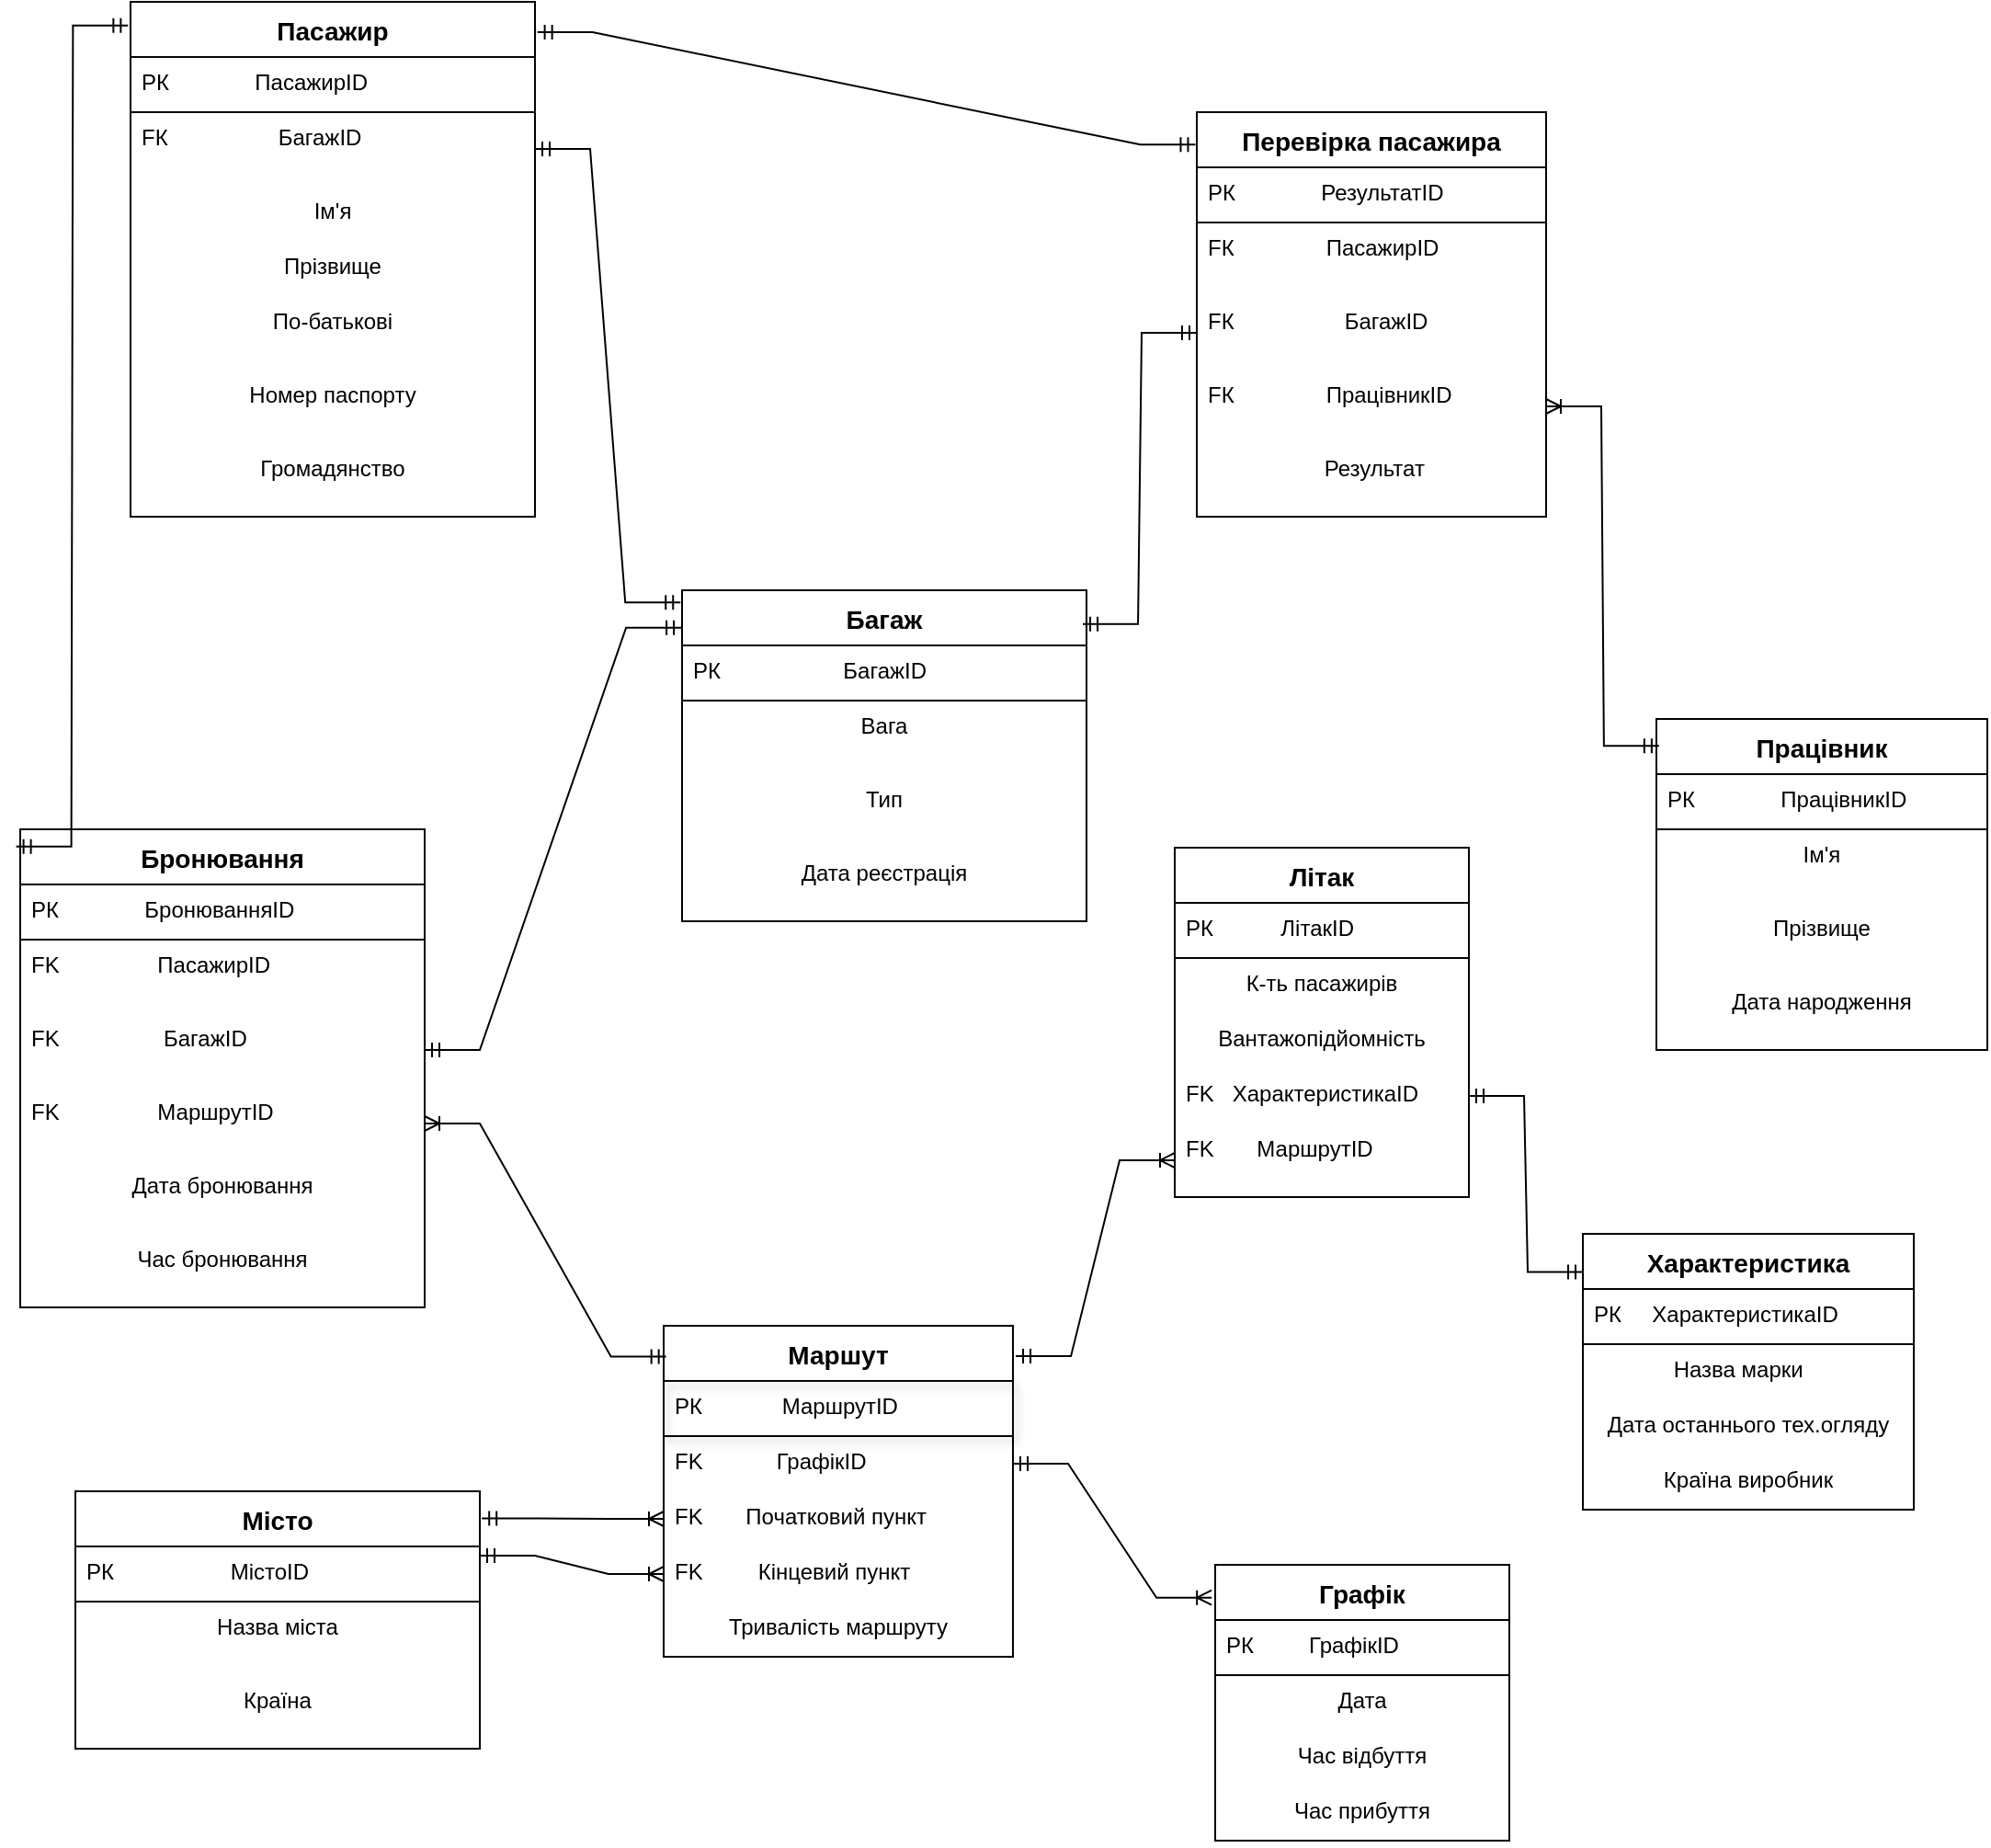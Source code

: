 <mxfile version="22.1.11" type="device">
  <diagram id="1RkFjgJ7UUzLHOA9I6dE" name="Сторінка-1">
    <mxGraphModel dx="-413" dy="1673" grid="1" gridSize="10" guides="1" tooltips="1" connect="1" arrows="1" fold="1" page="1" pageScale="1" pageWidth="827" pageHeight="1169" math="0" shadow="0">
      <root>
        <mxCell id="0" />
        <mxCell id="1" parent="0" />
        <mxCell id="48ts1c7Eh2XNQ8d0Op8p-1" value="Літак" style="swimlane;fontStyle=1;childLayout=stackLayout;horizontal=1;startSize=30;horizontalStack=0;resizeParent=1;resizeParentMax=0;resizeLast=0;collapsible=1;marginBottom=0;align=center;fontSize=14;" parent="1" vertex="1">
          <mxGeometry x="2068" y="-530" width="160" height="190" as="geometry" />
        </mxCell>
        <mxCell id="48ts1c7Eh2XNQ8d0Op8p-2" value="РК           ЛітакID" style="text;strokeColor=#020203;fillColor=none;spacingLeft=4;spacingRight=4;overflow=hidden;rotatable=0;points=[[0,0.5],[1,0.5]];portConstraint=eastwest;fontSize=12;" parent="48ts1c7Eh2XNQ8d0Op8p-1" vertex="1">
          <mxGeometry y="30" width="160" height="30" as="geometry" />
        </mxCell>
        <mxCell id="48ts1c7Eh2XNQ8d0Op8p-3" value="К-ть пасажирів" style="text;strokeColor=none;fillColor=none;spacingLeft=4;spacingRight=4;overflow=hidden;rotatable=0;points=[[0,0.5],[1,0.5]];portConstraint=eastwest;fontSize=12;align=center;" parent="48ts1c7Eh2XNQ8d0Op8p-1" vertex="1">
          <mxGeometry y="60" width="160" height="30" as="geometry" />
        </mxCell>
        <mxCell id="48ts1c7Eh2XNQ8d0Op8p-4" value="Вантажопідйомність" style="text;strokeColor=none;fillColor=none;spacingLeft=4;spacingRight=4;overflow=hidden;rotatable=0;points=[[0,0.5],[1,0.5]];portConstraint=eastwest;fontSize=12;align=center;" parent="48ts1c7Eh2XNQ8d0Op8p-1" vertex="1">
          <mxGeometry y="90" width="160" height="30" as="geometry" />
        </mxCell>
        <mxCell id="48ts1c7Eh2XNQ8d0Op8p-61" value="FK   ХарактеристикаID" style="text;strokeColor=none;fillColor=none;spacingLeft=4;spacingRight=4;overflow=hidden;rotatable=0;points=[[0,0.5],[1,0.5]];portConstraint=eastwest;fontSize=12;align=left;" parent="48ts1c7Eh2XNQ8d0Op8p-1" vertex="1">
          <mxGeometry y="120" width="160" height="30" as="geometry" />
        </mxCell>
        <mxCell id="48ts1c7Eh2XNQ8d0Op8p-89" value="FK       МаршрутID" style="text;strokeColor=none;fillColor=none;spacingLeft=4;spacingRight=4;overflow=hidden;rotatable=0;points=[[0,0.5],[1,0.5]];portConstraint=eastwest;fontSize=12;align=left;" parent="48ts1c7Eh2XNQ8d0Op8p-1" vertex="1">
          <mxGeometry y="150" width="160" height="40" as="geometry" />
        </mxCell>
        <mxCell id="48ts1c7Eh2XNQ8d0Op8p-11" value="Характеристика" style="swimlane;fontStyle=1;childLayout=stackLayout;horizontal=1;startSize=30;horizontalStack=0;resizeParent=1;resizeParentMax=0;resizeLast=0;collapsible=1;marginBottom=0;align=center;fontSize=14;" parent="1" vertex="1">
          <mxGeometry x="2290" y="-320" width="180" height="150" as="geometry" />
        </mxCell>
        <mxCell id="48ts1c7Eh2XNQ8d0Op8p-12" value="РК     ХарактеристикаID" style="text;strokeColor=#020203;fillColor=none;spacingLeft=4;spacingRight=4;overflow=hidden;rotatable=0;points=[[0,0.5],[1,0.5]];portConstraint=eastwest;fontSize=12;" parent="48ts1c7Eh2XNQ8d0Op8p-11" vertex="1">
          <mxGeometry y="30" width="180" height="30" as="geometry" />
        </mxCell>
        <mxCell id="48ts1c7Eh2XNQ8d0Op8p-13" value="             Назва марки" style="text;strokeColor=none;fillColor=none;spacingLeft=4;spacingRight=4;overflow=hidden;rotatable=0;points=[[0,0.5],[1,0.5]];portConstraint=eastwest;fontSize=12;" parent="48ts1c7Eh2XNQ8d0Op8p-11" vertex="1">
          <mxGeometry y="60" width="180" height="30" as="geometry" />
        </mxCell>
        <mxCell id="48ts1c7Eh2XNQ8d0Op8p-15" value="Дата останнього тех.огляду" style="text;strokeColor=none;fillColor=none;spacingLeft=4;spacingRight=4;overflow=hidden;rotatable=0;points=[[0,0.5],[1,0.5]];portConstraint=eastwest;fontSize=12;align=center;" parent="48ts1c7Eh2XNQ8d0Op8p-11" vertex="1">
          <mxGeometry y="90" width="180" height="30" as="geometry" />
        </mxCell>
        <mxCell id="48ts1c7Eh2XNQ8d0Op8p-14" value="Країна виробник" style="text;strokeColor=none;fillColor=none;spacingLeft=4;spacingRight=4;overflow=hidden;rotatable=0;points=[[0,0.5],[1,0.5]];portConstraint=eastwest;fontSize=12;align=center;" parent="48ts1c7Eh2XNQ8d0Op8p-11" vertex="1">
          <mxGeometry y="120" width="180" height="30" as="geometry" />
        </mxCell>
        <mxCell id="48ts1c7Eh2XNQ8d0Op8p-16" value="Маршут" style="swimlane;fontStyle=1;childLayout=stackLayout;horizontal=1;startSize=30;horizontalStack=0;resizeParent=1;resizeParentMax=0;resizeLast=0;collapsible=1;marginBottom=0;align=center;fontSize=14;" parent="1" vertex="1">
          <mxGeometry x="1790" y="-270" width="190" height="180" as="geometry" />
        </mxCell>
        <mxCell id="48ts1c7Eh2XNQ8d0Op8p-17" value="РК             МаршрутID" style="text;strokeColor=#040505;fillColor=none;spacingLeft=4;spacingRight=4;overflow=hidden;rotatable=0;points=[[0,0.5],[1,0.5]];portConstraint=eastwest;fontSize=12;shadow=1;" parent="48ts1c7Eh2XNQ8d0Op8p-16" vertex="1">
          <mxGeometry y="30" width="190" height="30" as="geometry" />
        </mxCell>
        <mxCell id="48ts1c7Eh2XNQ8d0Op8p-22" value="FK            ГрафікID" style="text;strokeColor=none;fillColor=none;spacingLeft=4;spacingRight=4;overflow=hidden;rotatable=0;points=[[0,0.5],[1,0.5]];portConstraint=eastwest;fontSize=12;align=left;" parent="48ts1c7Eh2XNQ8d0Op8p-16" vertex="1">
          <mxGeometry y="60" width="190" height="30" as="geometry" />
        </mxCell>
        <mxCell id="48ts1c7Eh2XNQ8d0Op8p-20" value="FK       Початковий пункт" style="text;strokeColor=none;fillColor=none;spacingLeft=4;spacingRight=4;overflow=hidden;rotatable=0;points=[[0,0.5],[1,0.5]];portConstraint=eastwest;fontSize=12;align=left;" parent="48ts1c7Eh2XNQ8d0Op8p-16" vertex="1">
          <mxGeometry y="90" width="190" height="30" as="geometry" />
        </mxCell>
        <mxCell id="48ts1c7Eh2XNQ8d0Op8p-21" value="FK         Кінцевий пункт" style="text;strokeColor=none;fillColor=none;spacingLeft=4;spacingRight=4;overflow=hidden;rotatable=0;points=[[0,0.5],[1,0.5]];portConstraint=eastwest;fontSize=12;align=left;" parent="48ts1c7Eh2XNQ8d0Op8p-16" vertex="1">
          <mxGeometry y="120" width="190" height="30" as="geometry" />
        </mxCell>
        <mxCell id="48ts1c7Eh2XNQ8d0Op8p-23" value="Тривалість маршруту" style="text;strokeColor=none;fillColor=none;spacingLeft=4;spacingRight=4;overflow=hidden;rotatable=0;points=[[0,0.5],[1,0.5]];portConstraint=eastwest;fontSize=12;align=center;" parent="48ts1c7Eh2XNQ8d0Op8p-16" vertex="1">
          <mxGeometry y="150" width="190" height="30" as="geometry" />
        </mxCell>
        <mxCell id="48ts1c7Eh2XNQ8d0Op8p-24" value="Графік" style="swimlane;fontStyle=1;childLayout=stackLayout;horizontal=1;startSize=30;horizontalStack=0;resizeParent=1;resizeParentMax=0;resizeLast=0;collapsible=1;marginBottom=0;align=center;fontSize=14;" parent="1" vertex="1">
          <mxGeometry x="2090" y="-140" width="160" height="150" as="geometry" />
        </mxCell>
        <mxCell id="48ts1c7Eh2XNQ8d0Op8p-25" value="РК         ГрафікID" style="text;strokeColor=#000000;fillColor=none;spacingLeft=4;spacingRight=4;overflow=hidden;rotatable=0;points=[[0,0.5],[1,0.5]];portConstraint=eastwest;fontSize=12;align=left;" parent="48ts1c7Eh2XNQ8d0Op8p-24" vertex="1">
          <mxGeometry y="30" width="160" height="30" as="geometry" />
        </mxCell>
        <mxCell id="48ts1c7Eh2XNQ8d0Op8p-90" value="Дата" style="text;strokeColor=none;fillColor=none;spacingLeft=4;spacingRight=4;overflow=hidden;rotatable=0;points=[[0,0.5],[1,0.5]];portConstraint=eastwest;fontSize=12;align=center;" parent="48ts1c7Eh2XNQ8d0Op8p-24" vertex="1">
          <mxGeometry y="60" width="160" height="30" as="geometry" />
        </mxCell>
        <mxCell id="48ts1c7Eh2XNQ8d0Op8p-91" value="Час відбуття" style="text;strokeColor=none;fillColor=none;spacingLeft=4;spacingRight=4;overflow=hidden;rotatable=0;points=[[0,0.5],[1,0.5]];portConstraint=eastwest;fontSize=12;align=center;" parent="48ts1c7Eh2XNQ8d0Op8p-24" vertex="1">
          <mxGeometry y="90" width="160" height="30" as="geometry" />
        </mxCell>
        <mxCell id="48ts1c7Eh2XNQ8d0Op8p-92" value="Час прибуття" style="text;strokeColor=none;fillColor=none;spacingLeft=4;spacingRight=4;overflow=hidden;rotatable=0;points=[[0,0.5],[1,0.5]];portConstraint=eastwest;fontSize=12;align=center;" parent="48ts1c7Eh2XNQ8d0Op8p-24" vertex="1">
          <mxGeometry y="120" width="160" height="30" as="geometry" />
        </mxCell>
        <mxCell id="48ts1c7Eh2XNQ8d0Op8p-29" value="Місто" style="swimlane;fontStyle=1;childLayout=stackLayout;horizontal=1;startSize=30;horizontalStack=0;resizeParent=1;resizeParentMax=0;resizeLast=0;collapsible=1;marginBottom=0;align=center;fontSize=14;" parent="1" vertex="1">
          <mxGeometry x="1470" y="-180" width="220" height="140" as="geometry">
            <mxRectangle x="460" y="160" width="140" height="30" as="alternateBounds" />
          </mxGeometry>
        </mxCell>
        <mxCell id="48ts1c7Eh2XNQ8d0Op8p-30" value="РК                   МістоID" style="text;strokeColor=#050402;fillColor=none;spacingLeft=4;spacingRight=4;overflow=hidden;rotatable=0;points=[[0,0.5],[1,0.5]];portConstraint=eastwest;fontSize=12;" parent="48ts1c7Eh2XNQ8d0Op8p-29" vertex="1">
          <mxGeometry y="30" width="220" height="30" as="geometry" />
        </mxCell>
        <mxCell id="NhnBsfNWpeAJK25G-IHD-25" value="Назва міста" style="text;strokeColor=none;fillColor=none;spacingLeft=4;spacingRight=4;overflow=hidden;rotatable=0;points=[[0,0.5],[1,0.5]];portConstraint=eastwest;fontSize=12;align=center;" vertex="1" parent="48ts1c7Eh2XNQ8d0Op8p-29">
          <mxGeometry y="60" width="220" height="40" as="geometry" />
        </mxCell>
        <mxCell id="48ts1c7Eh2XNQ8d0Op8p-31" value="Країна" style="text;strokeColor=none;fillColor=none;spacingLeft=4;spacingRight=4;overflow=hidden;rotatable=0;points=[[0,0.5],[1,0.5]];portConstraint=eastwest;fontSize=12;align=center;" parent="48ts1c7Eh2XNQ8d0Op8p-29" vertex="1">
          <mxGeometry y="100" width="220" height="40" as="geometry" />
        </mxCell>
        <mxCell id="48ts1c7Eh2XNQ8d0Op8p-34" value="Пасажир" style="swimlane;fontStyle=1;childLayout=stackLayout;horizontal=1;startSize=30;horizontalStack=0;resizeParent=1;resizeParentMax=0;resizeLast=0;collapsible=1;marginBottom=0;align=center;fontSize=14;" parent="1" vertex="1">
          <mxGeometry x="1500" y="-990" width="220" height="280" as="geometry">
            <mxRectangle x="460" y="160" width="140" height="30" as="alternateBounds" />
          </mxGeometry>
        </mxCell>
        <mxCell id="48ts1c7Eh2XNQ8d0Op8p-35" value="РК              ПасажирID" style="text;strokeColor=#050402;fillColor=none;spacingLeft=4;spacingRight=4;overflow=hidden;rotatable=0;points=[[0,0.5],[1,0.5]];portConstraint=eastwest;fontSize=12;" parent="48ts1c7Eh2XNQ8d0Op8p-34" vertex="1">
          <mxGeometry y="30" width="220" height="30" as="geometry" />
        </mxCell>
        <mxCell id="48ts1c7Eh2XNQ8d0Op8p-66" value="FК                  БагажID" style="text;strokeColor=none;fillColor=none;spacingLeft=4;spacingRight=4;overflow=hidden;rotatable=0;points=[[0,0.5],[1,0.5]];portConstraint=eastwest;fontSize=12;align=left;" parent="48ts1c7Eh2XNQ8d0Op8p-34" vertex="1">
          <mxGeometry y="60" width="220" height="40" as="geometry" />
        </mxCell>
        <mxCell id="48ts1c7Eh2XNQ8d0Op8p-36" value="Ім&#39;я" style="text;strokeColor=none;fillColor=none;spacingLeft=4;spacingRight=4;overflow=hidden;rotatable=0;points=[[0,0.5],[1,0.5]];portConstraint=eastwest;fontSize=12;align=center;" parent="48ts1c7Eh2XNQ8d0Op8p-34" vertex="1">
          <mxGeometry y="100" width="220" height="30" as="geometry" />
        </mxCell>
        <mxCell id="48ts1c7Eh2XNQ8d0Op8p-37" value="Прізвище" style="text;strokeColor=none;fillColor=none;spacingLeft=4;spacingRight=4;overflow=hidden;rotatable=0;points=[[0,0.5],[1,0.5]];portConstraint=eastwest;fontSize=12;align=center;" parent="48ts1c7Eh2XNQ8d0Op8p-34" vertex="1">
          <mxGeometry y="130" width="220" height="30" as="geometry" />
        </mxCell>
        <mxCell id="48ts1c7Eh2XNQ8d0Op8p-38" value="По-батькові" style="text;strokeColor=none;fillColor=none;spacingLeft=4;spacingRight=4;overflow=hidden;rotatable=0;points=[[0,0.5],[1,0.5]];portConstraint=eastwest;fontSize=12;align=center;" parent="48ts1c7Eh2XNQ8d0Op8p-34" vertex="1">
          <mxGeometry y="160" width="220" height="40" as="geometry" />
        </mxCell>
        <mxCell id="48ts1c7Eh2XNQ8d0Op8p-62" value="Номер паспорту" style="text;strokeColor=none;fillColor=none;spacingLeft=4;spacingRight=4;overflow=hidden;rotatable=0;points=[[0,0.5],[1,0.5]];portConstraint=eastwest;fontSize=12;align=center;" parent="48ts1c7Eh2XNQ8d0Op8p-34" vertex="1">
          <mxGeometry y="200" width="220" height="40" as="geometry" />
        </mxCell>
        <mxCell id="48ts1c7Eh2XNQ8d0Op8p-63" value="Громадянство" style="text;strokeColor=none;fillColor=none;spacingLeft=4;spacingRight=4;overflow=hidden;rotatable=0;points=[[0,0.5],[1,0.5]];portConstraint=eastwest;fontSize=12;align=center;" parent="48ts1c7Eh2XNQ8d0Op8p-34" vertex="1">
          <mxGeometry y="240" width="220" height="40" as="geometry" />
        </mxCell>
        <mxCell id="48ts1c7Eh2XNQ8d0Op8p-40" value="Багаж" style="swimlane;fontStyle=1;childLayout=stackLayout;horizontal=1;startSize=30;horizontalStack=0;resizeParent=1;resizeParentMax=0;resizeLast=0;collapsible=1;marginBottom=0;align=center;fontSize=14;" parent="1" vertex="1">
          <mxGeometry x="1800" y="-670" width="220" height="180" as="geometry">
            <mxRectangle x="460" y="160" width="140" height="30" as="alternateBounds" />
          </mxGeometry>
        </mxCell>
        <mxCell id="48ts1c7Eh2XNQ8d0Op8p-41" value="РК                    БагажID" style="text;strokeColor=#050402;fillColor=none;spacingLeft=4;spacingRight=4;overflow=hidden;rotatable=0;points=[[0,0.5],[1,0.5]];portConstraint=eastwest;fontSize=12;" parent="48ts1c7Eh2XNQ8d0Op8p-40" vertex="1">
          <mxGeometry y="30" width="220" height="30" as="geometry" />
        </mxCell>
        <mxCell id="48ts1c7Eh2XNQ8d0Op8p-42" value="Вага" style="text;strokeColor=none;fillColor=none;spacingLeft=4;spacingRight=4;overflow=hidden;rotatable=0;points=[[0,0.5],[1,0.5]];portConstraint=eastwest;fontSize=12;align=center;" parent="48ts1c7Eh2XNQ8d0Op8p-40" vertex="1">
          <mxGeometry y="60" width="220" height="40" as="geometry" />
        </mxCell>
        <mxCell id="NhnBsfNWpeAJK25G-IHD-21" value="Тип" style="text;strokeColor=none;fillColor=none;spacingLeft=4;spacingRight=4;overflow=hidden;rotatable=0;points=[[0,0.5],[1,0.5]];portConstraint=eastwest;fontSize=12;align=center;" vertex="1" parent="48ts1c7Eh2XNQ8d0Op8p-40">
          <mxGeometry y="100" width="220" height="40" as="geometry" />
        </mxCell>
        <mxCell id="NhnBsfNWpeAJK25G-IHD-24" value="Дата реєстрація" style="text;strokeColor=none;fillColor=none;spacingLeft=4;spacingRight=4;overflow=hidden;rotatable=0;points=[[0,0.5],[1,0.5]];portConstraint=eastwest;fontSize=12;align=center;" vertex="1" parent="48ts1c7Eh2XNQ8d0Op8p-40">
          <mxGeometry y="140" width="220" height="40" as="geometry" />
        </mxCell>
        <mxCell id="48ts1c7Eh2XNQ8d0Op8p-49" value="Працівник" style="swimlane;fontStyle=1;childLayout=stackLayout;horizontal=1;startSize=30;horizontalStack=0;resizeParent=1;resizeParentMax=0;resizeLast=0;collapsible=1;marginBottom=0;align=center;fontSize=14;" parent="1" vertex="1">
          <mxGeometry x="2330" y="-600" width="180" height="180" as="geometry">
            <mxRectangle x="460" y="160" width="140" height="30" as="alternateBounds" />
          </mxGeometry>
        </mxCell>
        <mxCell id="48ts1c7Eh2XNQ8d0Op8p-50" value="РК              ПрацівникID" style="text;strokeColor=#050402;fillColor=none;spacingLeft=4;spacingRight=4;overflow=hidden;rotatable=0;points=[[0,0.5],[1,0.5]];portConstraint=eastwest;fontSize=12;" parent="48ts1c7Eh2XNQ8d0Op8p-49" vertex="1">
          <mxGeometry y="30" width="180" height="30" as="geometry" />
        </mxCell>
        <mxCell id="48ts1c7Eh2XNQ8d0Op8p-51" value=" Ім&#39;я " style="text;strokeColor=none;fillColor=none;spacingLeft=4;spacingRight=4;overflow=hidden;rotatable=0;points=[[0,0.5],[1,0.5]];portConstraint=eastwest;fontSize=12;align=center;" parent="48ts1c7Eh2XNQ8d0Op8p-49" vertex="1">
          <mxGeometry y="60" width="180" height="40" as="geometry" />
        </mxCell>
        <mxCell id="48ts1c7Eh2XNQ8d0Op8p-78" value="Прізвище" style="text;strokeColor=none;fillColor=none;spacingLeft=4;spacingRight=4;overflow=hidden;rotatable=0;points=[[0,0.5],[1,0.5]];portConstraint=eastwest;fontSize=12;align=center;" parent="48ts1c7Eh2XNQ8d0Op8p-49" vertex="1">
          <mxGeometry y="100" width="180" height="40" as="geometry" />
        </mxCell>
        <mxCell id="NhnBsfNWpeAJK25G-IHD-9" value="Дата народження" style="text;strokeColor=none;fillColor=none;spacingLeft=4;spacingRight=4;overflow=hidden;rotatable=0;points=[[0,0.5],[1,0.5]];portConstraint=eastwest;fontSize=12;align=center;" vertex="1" parent="48ts1c7Eh2XNQ8d0Op8p-49">
          <mxGeometry y="140" width="180" height="40" as="geometry" />
        </mxCell>
        <mxCell id="48ts1c7Eh2XNQ8d0Op8p-52" value="Бронювання" style="swimlane;fontStyle=1;childLayout=stackLayout;horizontal=1;startSize=30;horizontalStack=0;resizeParent=1;resizeParentMax=0;resizeLast=0;collapsible=1;marginBottom=0;align=center;fontSize=14;" parent="1" vertex="1">
          <mxGeometry x="1440" y="-540" width="220" height="260" as="geometry">
            <mxRectangle x="460" y="160" width="140" height="30" as="alternateBounds" />
          </mxGeometry>
        </mxCell>
        <mxCell id="48ts1c7Eh2XNQ8d0Op8p-53" value="РК              БронюванняID" style="text;strokeColor=#050402;fillColor=none;spacingLeft=4;spacingRight=4;overflow=hidden;rotatable=0;points=[[0,0.5],[1,0.5]];portConstraint=eastwest;fontSize=12;" parent="48ts1c7Eh2XNQ8d0Op8p-52" vertex="1">
          <mxGeometry y="30" width="220" height="30" as="geometry" />
        </mxCell>
        <mxCell id="48ts1c7Eh2XNQ8d0Op8p-54" value="FK                ПасажирID" style="text;strokeColor=none;fillColor=none;spacingLeft=4;spacingRight=4;overflow=hidden;rotatable=0;points=[[0,0.5],[1,0.5]];portConstraint=eastwest;fontSize=12;align=left;" parent="48ts1c7Eh2XNQ8d0Op8p-52" vertex="1">
          <mxGeometry y="60" width="220" height="40" as="geometry" />
        </mxCell>
        <mxCell id="48ts1c7Eh2XNQ8d0Op8p-67" value="FK                 БагажID" style="text;strokeColor=none;fillColor=none;spacingLeft=4;spacingRight=4;overflow=hidden;rotatable=0;points=[[0,0.5],[1,0.5]];portConstraint=eastwest;fontSize=12;align=left;" parent="48ts1c7Eh2XNQ8d0Op8p-52" vertex="1">
          <mxGeometry y="100" width="220" height="40" as="geometry" />
        </mxCell>
        <mxCell id="48ts1c7Eh2XNQ8d0Op8p-77" value="FK                МаршрутID" style="text;strokeColor=none;fillColor=none;spacingLeft=4;spacingRight=4;overflow=hidden;rotatable=0;points=[[0,0.5],[1,0.5]];portConstraint=eastwest;fontSize=12;align=left;" parent="48ts1c7Eh2XNQ8d0Op8p-52" vertex="1">
          <mxGeometry y="140" width="220" height="40" as="geometry" />
        </mxCell>
        <mxCell id="48ts1c7Eh2XNQ8d0Op8p-68" value="Дата бронювання" style="text;strokeColor=none;fillColor=none;spacingLeft=4;spacingRight=4;overflow=hidden;rotatable=0;points=[[0,0.5],[1,0.5]];portConstraint=eastwest;fontSize=12;align=center;" parent="48ts1c7Eh2XNQ8d0Op8p-52" vertex="1">
          <mxGeometry y="180" width="220" height="40" as="geometry" />
        </mxCell>
        <mxCell id="48ts1c7Eh2XNQ8d0Op8p-69" value="Час бронювання" style="text;strokeColor=none;fillColor=none;spacingLeft=4;spacingRight=4;overflow=hidden;rotatable=0;points=[[0,0.5],[1,0.5]];portConstraint=eastwest;fontSize=12;align=center;" parent="48ts1c7Eh2XNQ8d0Op8p-52" vertex="1">
          <mxGeometry y="220" width="220" height="40" as="geometry" />
        </mxCell>
        <mxCell id="48ts1c7Eh2XNQ8d0Op8p-55" value="Перевірка пасажира" style="swimlane;fontStyle=1;childLayout=stackLayout;horizontal=1;startSize=30;horizontalStack=0;resizeParent=1;resizeParentMax=0;resizeLast=0;collapsible=1;marginBottom=0;align=center;fontSize=14;" parent="1" vertex="1">
          <mxGeometry x="2080" y="-930" width="190" height="220" as="geometry">
            <mxRectangle x="460" y="160" width="140" height="30" as="alternateBounds" />
          </mxGeometry>
        </mxCell>
        <mxCell id="48ts1c7Eh2XNQ8d0Op8p-56" value="РК              РезультатID" style="text;strokeColor=#050402;fillColor=none;spacingLeft=4;spacingRight=4;overflow=hidden;rotatable=0;points=[[0,0.5],[1,0.5]];portConstraint=eastwest;fontSize=12;" parent="48ts1c7Eh2XNQ8d0Op8p-55" vertex="1">
          <mxGeometry y="30" width="190" height="30" as="geometry" />
        </mxCell>
        <mxCell id="48ts1c7Eh2XNQ8d0Op8p-57" value="FК               ПасажирID" style="text;strokeColor=none;fillColor=none;spacingLeft=4;spacingRight=4;overflow=hidden;rotatable=0;points=[[0,0.5],[1,0.5]];portConstraint=eastwest;fontSize=12;align=left;" parent="48ts1c7Eh2XNQ8d0Op8p-55" vertex="1">
          <mxGeometry y="60" width="190" height="40" as="geometry" />
        </mxCell>
        <mxCell id="48ts1c7Eh2XNQ8d0Op8p-79" value="FК                  БагажID" style="text;strokeColor=none;fillColor=none;spacingLeft=4;spacingRight=4;overflow=hidden;rotatable=0;points=[[0,0.5],[1,0.5]];portConstraint=eastwest;fontSize=12;align=left;" parent="48ts1c7Eh2XNQ8d0Op8p-55" vertex="1">
          <mxGeometry y="100" width="190" height="40" as="geometry" />
        </mxCell>
        <mxCell id="48ts1c7Eh2XNQ8d0Op8p-73" value="FК               ПрацівникID" style="text;strokeColor=none;fillColor=none;spacingLeft=4;spacingRight=4;overflow=hidden;rotatable=0;points=[[0,0.5],[1,0.5]];portConstraint=eastwest;fontSize=12;align=left;" parent="48ts1c7Eh2XNQ8d0Op8p-55" vertex="1">
          <mxGeometry y="140" width="190" height="40" as="geometry" />
        </mxCell>
        <mxCell id="48ts1c7Eh2XNQ8d0Op8p-75" value=" Результат" style="text;strokeColor=none;fillColor=none;spacingLeft=4;spacingRight=4;overflow=hidden;rotatable=0;points=[[0,0.5],[1,0.5]];portConstraint=eastwest;fontSize=12;align=center;" parent="48ts1c7Eh2XNQ8d0Op8p-55" vertex="1">
          <mxGeometry y="180" width="190" height="40" as="geometry" />
        </mxCell>
        <mxCell id="NhnBsfNWpeAJK25G-IHD-1" value="" style="edgeStyle=entityRelationEdgeStyle;fontSize=12;html=1;endArrow=ERmandOne;startArrow=ERmandOne;rounded=0;entryX=0;entryY=0.138;entryDx=0;entryDy=0;entryPerimeter=0;" edge="1" parent="1" source="48ts1c7Eh2XNQ8d0Op8p-61" target="48ts1c7Eh2XNQ8d0Op8p-11">
          <mxGeometry width="100" height="100" relative="1" as="geometry">
            <mxPoint x="2220" y="-300" as="sourcePoint" />
            <mxPoint x="2320" y="-400" as="targetPoint" />
          </mxGeometry>
        </mxCell>
        <mxCell id="NhnBsfNWpeAJK25G-IHD-2" value="" style="edgeStyle=entityRelationEdgeStyle;fontSize=12;html=1;endArrow=ERmandOne;startArrow=ERmandOne;rounded=0;entryX=-0.004;entryY=0.037;entryDx=0;entryDy=0;entryPerimeter=0;" edge="1" parent="1" source="48ts1c7Eh2XNQ8d0Op8p-66" target="48ts1c7Eh2XNQ8d0Op8p-40">
          <mxGeometry width="100" height="100" relative="1" as="geometry">
            <mxPoint x="1800" y="-745" as="sourcePoint" />
            <mxPoint x="1797" y="-713" as="targetPoint" />
          </mxGeometry>
        </mxCell>
        <mxCell id="NhnBsfNWpeAJK25G-IHD-3" value="" style="edgeStyle=entityRelationEdgeStyle;fontSize=12;html=1;endArrow=ERmandOne;startArrow=ERmandOne;rounded=0;entryX=-0.004;entryY=0.08;entryDx=0;entryDy=0;exitX=1.006;exitY=0.059;exitDx=0;exitDy=0;exitPerimeter=0;entryPerimeter=0;" edge="1" parent="1" source="48ts1c7Eh2XNQ8d0Op8p-34" target="48ts1c7Eh2XNQ8d0Op8p-55">
          <mxGeometry width="100" height="100" relative="1" as="geometry">
            <mxPoint x="1710" y="-635" as="sourcePoint" />
            <mxPoint x="1801" y="-749" as="targetPoint" />
          </mxGeometry>
        </mxCell>
        <mxCell id="NhnBsfNWpeAJK25G-IHD-7" value="" style="edgeStyle=entityRelationEdgeStyle;fontSize=12;html=1;endArrow=ERoneToMany;startArrow=ERmandOne;rounded=0;exitX=0.008;exitY=0.081;exitDx=0;exitDy=0;exitPerimeter=0;" edge="1" parent="1" source="48ts1c7Eh2XNQ8d0Op8p-49" target="48ts1c7Eh2XNQ8d0Op8p-73">
          <mxGeometry width="100" height="100" relative="1" as="geometry">
            <mxPoint x="2900" y="-295" as="sourcePoint" />
            <mxPoint x="3000" y="-395" as="targetPoint" />
          </mxGeometry>
        </mxCell>
        <mxCell id="NhnBsfNWpeAJK25G-IHD-11" value="" style="edgeStyle=entityRelationEdgeStyle;fontSize=12;html=1;endArrow=ERmandOne;startArrow=ERmandOne;rounded=0;entryX=-0.002;entryY=0.113;entryDx=0;entryDy=0;entryPerimeter=0;exitX=1;exitY=0.5;exitDx=0;exitDy=0;" edge="1" parent="1" source="48ts1c7Eh2XNQ8d0Op8p-67" target="48ts1c7Eh2XNQ8d0Op8p-40">
          <mxGeometry width="100" height="100" relative="1" as="geometry">
            <mxPoint x="1540" y="-344" as="sourcePoint" />
            <mxPoint x="1941" y="-280" as="targetPoint" />
            <Array as="points">
              <mxPoint x="1600" y="-220" />
            </Array>
          </mxGeometry>
        </mxCell>
        <mxCell id="NhnBsfNWpeAJK25G-IHD-12" value="" style="edgeStyle=entityRelationEdgeStyle;fontSize=12;html=1;endArrow=ERmandOne;startArrow=ERmandOne;rounded=0;exitX=0.991;exitY=0.102;exitDx=0;exitDy=0;exitPerimeter=0;" edge="1" parent="1" source="48ts1c7Eh2XNQ8d0Op8p-40" target="48ts1c7Eh2XNQ8d0Op8p-79">
          <mxGeometry width="100" height="100" relative="1" as="geometry">
            <mxPoint x="2067" y="-810" as="sourcePoint" />
            <mxPoint x="1970" y="-556" as="targetPoint" />
            <Array as="points">
              <mxPoint x="2170" y="-720" />
            </Array>
          </mxGeometry>
        </mxCell>
        <mxCell id="NhnBsfNWpeAJK25G-IHD-14" value="" style="edgeStyle=entityRelationEdgeStyle;fontSize=12;html=1;endArrow=ERoneToMany;startArrow=ERmandOne;rounded=0;entryX=1;entryY=0.5;entryDx=0;entryDy=0;exitX=0.007;exitY=0.093;exitDx=0;exitDy=0;exitPerimeter=0;" edge="1" parent="1" source="48ts1c7Eh2XNQ8d0Op8p-16" target="48ts1c7Eh2XNQ8d0Op8p-77">
          <mxGeometry width="100" height="100" relative="1" as="geometry">
            <mxPoint x="1890" y="-220" as="sourcePoint" />
            <mxPoint x="2040" y="-295" as="targetPoint" />
          </mxGeometry>
        </mxCell>
        <mxCell id="NhnBsfNWpeAJK25G-IHD-18" value="" style="edgeStyle=entityRelationEdgeStyle;fontSize=12;html=1;endArrow=ERoneToMany;startArrow=ERmandOne;rounded=0;entryX=0;entryY=0.5;entryDx=0;entryDy=0;exitX=1.005;exitY=0.105;exitDx=0;exitDy=0;exitPerimeter=0;" edge="1" parent="1" source="48ts1c7Eh2XNQ8d0Op8p-29" target="48ts1c7Eh2XNQ8d0Op8p-20">
          <mxGeometry width="100" height="100" relative="1" as="geometry">
            <mxPoint x="1700" y="-120" as="sourcePoint" />
            <mxPoint x="1710" y="-97" as="targetPoint" />
          </mxGeometry>
        </mxCell>
        <mxCell id="NhnBsfNWpeAJK25G-IHD-19" value="" style="edgeStyle=entityRelationEdgeStyle;fontSize=12;html=1;endArrow=ERoneToMany;startArrow=ERmandOne;rounded=0;entryX=0;entryY=0.5;entryDx=0;entryDy=0;exitX=1;exitY=0.25;exitDx=0;exitDy=0;" edge="1" parent="1" source="48ts1c7Eh2XNQ8d0Op8p-29" target="48ts1c7Eh2XNQ8d0Op8p-21">
          <mxGeometry width="100" height="100" relative="1" as="geometry">
            <mxPoint x="1720" y="-20" as="sourcePoint" />
            <mxPoint x="1810" y="-110" as="targetPoint" />
          </mxGeometry>
        </mxCell>
        <mxCell id="NhnBsfNWpeAJK25G-IHD-28" value="" style="edgeStyle=entityRelationEdgeStyle;fontSize=12;html=1;endArrow=ERmandOne;startArrow=ERmandOne;rounded=0;entryX=-0.01;entryY=0.036;entryDx=0;entryDy=0;entryPerimeter=0;exitX=-0.006;exitY=0.046;exitDx=0;exitDy=0;exitPerimeter=0;" edge="1" parent="1" source="48ts1c7Eh2XNQ8d0Op8p-34" target="48ts1c7Eh2XNQ8d0Op8p-52">
          <mxGeometry width="100" height="100" relative="1" as="geometry">
            <mxPoint x="1320" y="-848" as="sourcePoint" />
            <mxPoint x="1399" y="-600" as="targetPoint" />
          </mxGeometry>
        </mxCell>
        <mxCell id="NhnBsfNWpeAJK25G-IHD-29" value="" style="edgeStyle=entityRelationEdgeStyle;fontSize=12;html=1;endArrow=ERoneToMany;startArrow=ERmandOne;rounded=0;entryX=0;entryY=0.5;entryDx=0;entryDy=0;exitX=1.008;exitY=0.092;exitDx=0;exitDy=0;exitPerimeter=0;" edge="1" parent="1" source="48ts1c7Eh2XNQ8d0Op8p-16" target="48ts1c7Eh2XNQ8d0Op8p-89">
          <mxGeometry width="100" height="100" relative="1" as="geometry">
            <mxPoint x="2080" y="-220" as="sourcePoint" />
            <mxPoint x="2180" y="-210" as="targetPoint" />
          </mxGeometry>
        </mxCell>
        <mxCell id="NhnBsfNWpeAJK25G-IHD-30" value="" style="edgeStyle=entityRelationEdgeStyle;fontSize=12;html=1;endArrow=ERoneToMany;startArrow=ERmandOne;rounded=0;entryX=-0.012;entryY=0.119;entryDx=0;entryDy=0;exitX=1;exitY=0.5;exitDx=0;exitDy=0;entryPerimeter=0;" edge="1" parent="1" source="48ts1c7Eh2XNQ8d0Op8p-22" target="48ts1c7Eh2XNQ8d0Op8p-24">
          <mxGeometry width="100" height="100" relative="1" as="geometry">
            <mxPoint x="2068" y="-191.5" as="sourcePoint" />
            <mxPoint x="2154" y="-298.5" as="targetPoint" />
          </mxGeometry>
        </mxCell>
      </root>
    </mxGraphModel>
  </diagram>
</mxfile>
